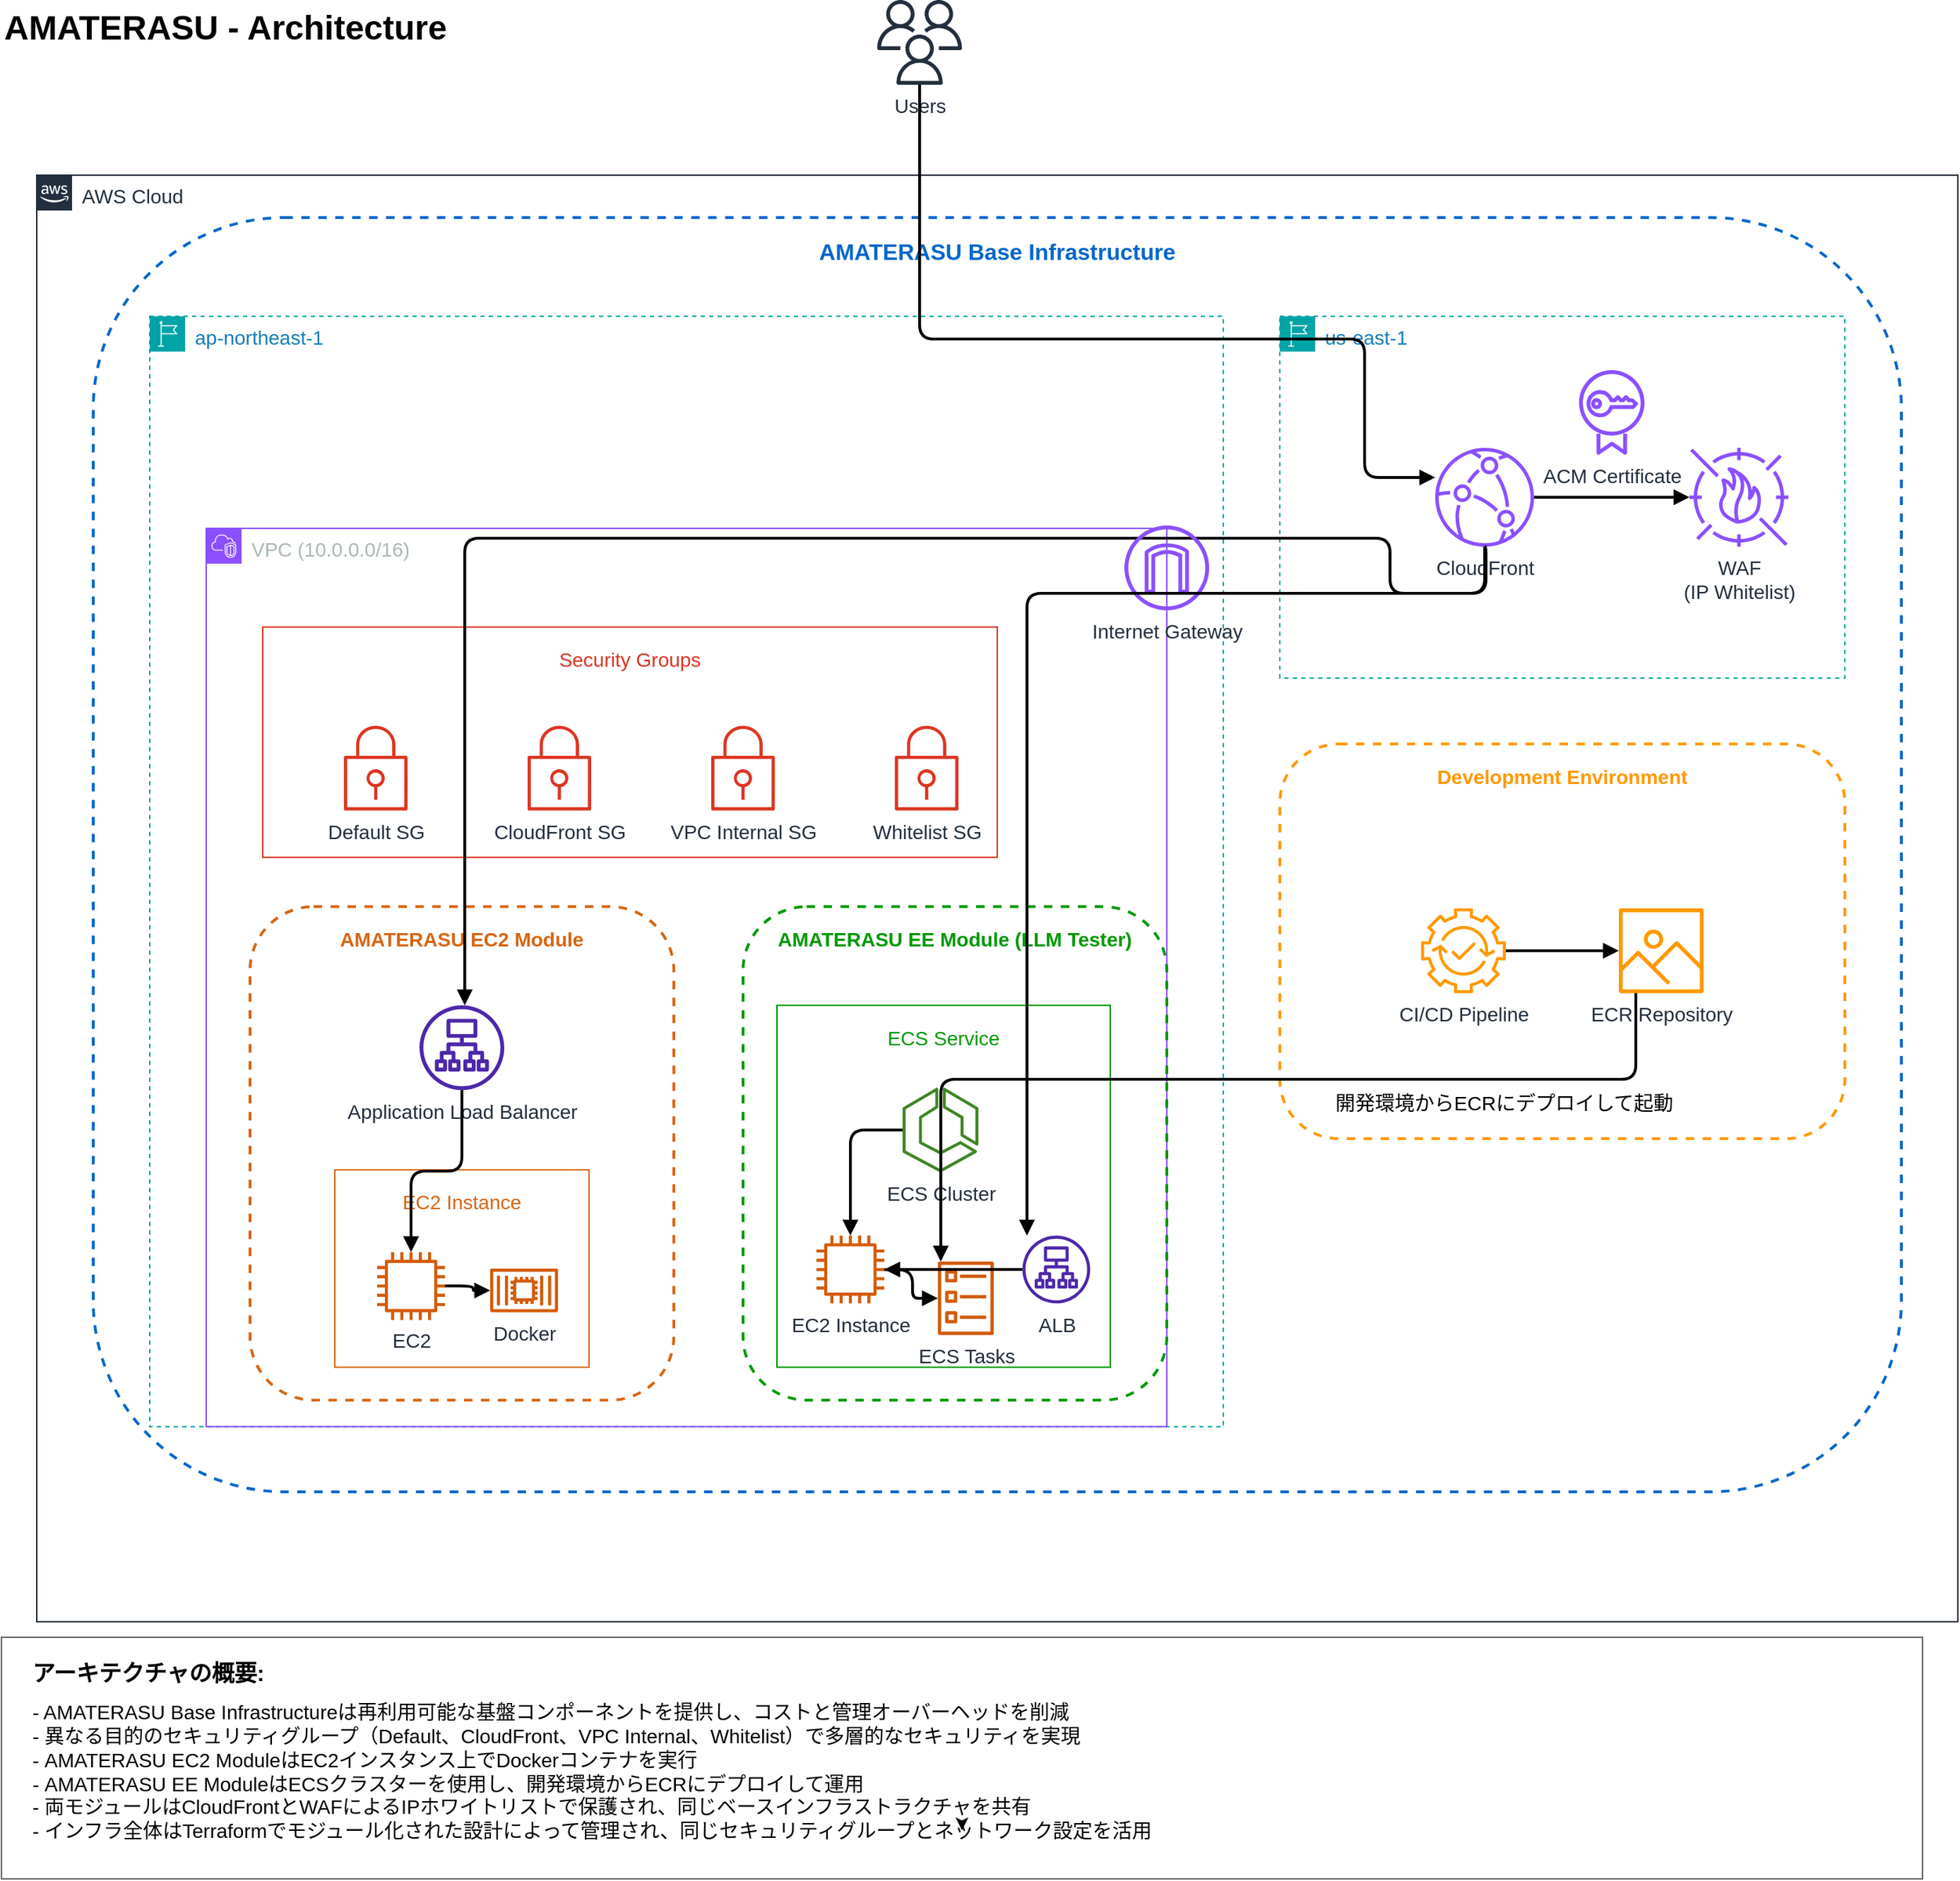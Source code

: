 <mxfile>
    <diagram id="AMATERASU-OpenWebUI-Architecture" name="AMATERASU OpenWebUI Architecture">
        <mxGraphModel dx="324" dy="1219" grid="0" gridSize="10" guides="1" tooltips="1" connect="1" arrows="1" fold="1" page="1" pageScale="1" pageWidth="1169" pageHeight="827" math="0" shadow="0">
            <root>
                <mxCell id="0"/>
                <mxCell id="1" parent="0"/>
                <mxCell id="293" value="" style="group" vertex="1" connectable="0" parent="1">
                    <mxGeometry x="92" y="-105" width="1360" height="1330" as="geometry"/>
                </mxCell>
                <mxCell id="246" value="AMATERASU - Architecture" style="text;html=1;strokeColor=none;fillColor=none;align=left;verticalAlign=middle;whiteSpace=wrap;rounded=0;fontSize=24;fontStyle=1;movable=1;resizable=1;rotatable=1;deletable=1;editable=1;locked=0;connectable=1;" vertex="1" parent="293">
                    <mxGeometry width="560" height="40" as="geometry"/>
                </mxCell>
                <mxCell id="248" value="Users" style="sketch=0;outlineConnect=0;fontColor=#232F3E;gradientColor=none;fillColor=#232F3D;strokeColor=none;dashed=0;verticalLabelPosition=bottom;verticalAlign=top;align=center;html=1;fontSize=14;fontStyle=0;aspect=fixed;pointerEvents=1;shape=mxgraph.aws4.users;movable=1;resizable=1;rotatable=1;deletable=1;editable=1;locked=0;connectable=1;" vertex="1" parent="293">
                    <mxGeometry x="620" width="60" height="60" as="geometry"/>
                </mxCell>
                <mxCell id="249" value="AWS Cloud" style="points=[[0,0],[0.25,0],[0.5,0],[0.75,0],[1,0],[1,0.25],[1,0.5],[1,0.75],[1,1],[0.75,1],[0.5,1],[0.25,1],[0,1],[0,0.75],[0,0.5],[0,0.25]];outlineConnect=0;gradientColor=none;html=1;whiteSpace=wrap;fontSize=14;fontStyle=0;container=1;pointerEvents=0;collapsible=0;recursiveResize=0;shape=mxgraph.aws4.group;grIcon=mxgraph.aws4.group_aws_cloud_alt;strokeColor=#232F3E;fillColor=none;verticalAlign=top;align=left;spacingLeft=30;fontColor=#232F3E;dashed=0;movable=1;resizable=1;rotatable=1;deletable=1;editable=1;locked=0;connectable=1;" vertex="1" parent="293">
                    <mxGeometry x="25" y="124" width="1360" height="1024" as="geometry"/>
                </mxCell>
                <mxCell id="250" value="AMATERASU Base Infrastructure" style="rounded=1;whiteSpace=wrap;html=1;fillColor=none;strokeColor=#0066CC;strokeWidth=2;dashed=1;verticalAlign=top;fontStyle=1;fontSize=16;spacing=10;fontColor=#0066CC;movable=1;resizable=1;rotatable=1;deletable=1;editable=1;locked=0;connectable=1;" vertex="1" parent="249">
                    <mxGeometry x="40" y="30" width="1280" height="902" as="geometry"/>
                </mxCell>
                <mxCell id="251" value="us-east-1" style="points=[[0,0],[0.25,0],[0.5,0],[0.75,0],[1,0],[1,0.25],[1,0.5],[1,0.75],[1,1],[0.75,1],[0.5,1],[0.25,1],[0,1],[0,0.75],[0,0.5],[0,0.25]];outlineConnect=0;gradientColor=none;html=1;whiteSpace=wrap;fontSize=14;fontStyle=0;container=1;pointerEvents=0;collapsible=0;recursiveResize=0;shape=mxgraph.aws4.group;grIcon=mxgraph.aws4.group_region;strokeColor=#00A4A6;fillColor=none;verticalAlign=top;align=left;spacingLeft=30;fontColor=#147EBA;dashed=1;movable=1;resizable=1;rotatable=1;deletable=1;editable=1;locked=0;connectable=1;" vertex="1" parent="250">
                    <mxGeometry x="840" y="69.863" width="400" height="256.164" as="geometry"/>
                </mxCell>
                <mxCell id="252" value="&lt;span style=&quot;background-color: light-dark(#ffffff, var(--ge-dark-color, #121212));&quot;&gt;CloudFront&lt;/span&gt;" style="sketch=0;outlineConnect=0;fontColor=#232F3E;gradientColor=none;fillColor=#8C4FFF;strokeColor=none;dashed=0;verticalLabelPosition=bottom;verticalAlign=top;align=center;html=1;fontSize=14;fontStyle=0;aspect=fixed;pointerEvents=1;shape=mxgraph.aws4.cloudfront;movable=1;resizable=1;rotatable=1;deletable=1;editable=1;locked=0;connectable=1;" vertex="1" parent="251">
                    <mxGeometry x="110" y="93.151" width="70" height="70" as="geometry"/>
                </mxCell>
                <mxCell id="253" value="WAF&#xa;(IP Whitelist)" style="sketch=0;outlineConnect=0;fontColor=#232F3E;gradientColor=none;fillColor=#8C4FFF;strokeColor=none;dashed=0;verticalLabelPosition=bottom;verticalAlign=top;align=center;html=1;fontSize=14;fontStyle=0;aspect=fixed;pointerEvents=1;shape=mxgraph.aws4.waf;movable=1;resizable=1;rotatable=1;deletable=1;editable=1;locked=0;connectable=1;" vertex="1" parent="251">
                    <mxGeometry x="290" y="93.151" width="70" height="70" as="geometry"/>
                </mxCell>
                <mxCell id="255" value="ap-northeast-1" style="points=[[0,0],[0.25,0],[0.5,0],[0.75,0],[1,0],[1,0.25],[1,0.5],[1,0.75],[1,1],[0.75,1],[0.5,1],[0.25,1],[0,1],[0,0.75],[0,0.5],[0,0.25]];outlineConnect=0;gradientColor=none;html=1;whiteSpace=wrap;fontSize=14;fontStyle=0;container=1;pointerEvents=0;collapsible=0;recursiveResize=0;shape=mxgraph.aws4.group;grIcon=mxgraph.aws4.group_region;strokeColor=#00A4A6;fillColor=none;verticalAlign=top;align=left;spacingLeft=30;fontColor=#147EBA;dashed=1;movable=1;resizable=1;rotatable=1;deletable=1;editable=1;locked=0;connectable=1;" vertex="1" parent="250">
                    <mxGeometry x="40" y="69.863" width="760" height="786" as="geometry"/>
                </mxCell>
                <mxCell id="256" value="VPC (10.0.0.0/16)" style="points=[[0,0],[0.25,0],[0.5,0],[0.75,0],[1,0],[1,0.25],[1,0.5],[1,0.75],[1,1],[0.75,1],[0.5,1],[0.25,1],[0,1],[0,0.75],[0,0.5],[0,0.25]];outlineConnect=0;gradientColor=none;html=1;whiteSpace=wrap;fontSize=14;fontStyle=0;container=1;pointerEvents=0;collapsible=0;recursiveResize=0;shape=mxgraph.aws4.group;grIcon=mxgraph.aws4.group_vpc2;strokeColor=#8C4FFF;fillColor=none;verticalAlign=top;align=left;spacingLeft=30;fontColor=#AAB7B8;dashed=0;movable=1;resizable=1;rotatable=1;deletable=1;editable=1;locked=0;connectable=1;" vertex="1" parent="255">
                    <mxGeometry x="40" y="150.13" width="680" height="635.87" as="geometry"/>
                </mxCell>
                <mxCell id="258" value="Security Groups" style="fillColor=none;strokeColor=#DD3522;verticalAlign=top;fontStyle=0;fontColor=#DD3522;whiteSpace=wrap;html=1;fontSize=14;spacing=10;movable=1;resizable=1;rotatable=1;deletable=1;editable=1;locked=0;connectable=1;" vertex="1" parent="256">
                    <mxGeometry x="40" y="69.863" width="520" height="163.014" as="geometry"/>
                </mxCell>
                <mxCell id="259" value="Default SG" style="sketch=0;outlineConnect=0;fontColor=#232F3E;gradientColor=none;fillColor=#DD3522;strokeColor=none;dashed=0;verticalLabelPosition=bottom;verticalAlign=top;align=center;html=1;fontSize=14;fontStyle=0;aspect=fixed;pointerEvents=1;shape=mxgraph.aws4.security_group;movable=1;resizable=1;rotatable=1;deletable=1;editable=1;locked=0;connectable=1;" vertex="1" parent="258">
                    <mxGeometry x="50" y="69.863" width="60" height="60" as="geometry"/>
                </mxCell>
                <mxCell id="260" value="CloudFront SG" style="sketch=0;outlineConnect=0;fontColor=#232F3E;gradientColor=none;fillColor=#DD3522;strokeColor=none;dashed=0;verticalLabelPosition=bottom;verticalAlign=top;align=center;html=1;fontSize=14;fontStyle=0;aspect=fixed;pointerEvents=1;shape=mxgraph.aws4.security_group;movable=1;resizable=1;rotatable=1;deletable=1;editable=1;locked=0;connectable=1;" vertex="1" parent="258">
                    <mxGeometry x="180" y="69.863" width="60" height="60" as="geometry"/>
                </mxCell>
                <mxCell id="261" value="VPC Internal SG" style="sketch=0;outlineConnect=0;fontColor=#232F3E;gradientColor=none;fillColor=#DD3522;strokeColor=none;dashed=0;verticalLabelPosition=bottom;verticalAlign=top;align=center;html=1;fontSize=14;fontStyle=0;aspect=fixed;pointerEvents=1;shape=mxgraph.aws4.security_group;movable=1;resizable=1;rotatable=1;deletable=1;editable=1;locked=0;connectable=1;" vertex="1" parent="258">
                    <mxGeometry x="310" y="69.863" width="60" height="60" as="geometry"/>
                </mxCell>
                <mxCell id="262" value="Whitelist SG" style="sketch=0;outlineConnect=0;fontColor=#232F3E;gradientColor=none;fillColor=#DD3522;strokeColor=none;dashed=0;verticalLabelPosition=bottom;verticalAlign=top;align=center;html=1;fontSize=14;fontStyle=0;aspect=fixed;pointerEvents=1;shape=mxgraph.aws4.security_group;movable=1;resizable=1;rotatable=1;deletable=1;editable=1;locked=0;connectable=1;" vertex="1" parent="258">
                    <mxGeometry x="440" y="69.863" width="60" height="60" as="geometry"/>
                </mxCell>
                <mxCell id="268" value="AMATERASU EE Module (LLM Tester)" style="rounded=1;whiteSpace=wrap;html=1;fillColor=none;strokeColor=#009900;strokeWidth=2;dashed=1;verticalAlign=top;fontStyle=1;fontSize=14;spacing=10;fontColor=#009900;movable=1;resizable=1;rotatable=1;deletable=1;editable=1;locked=0;connectable=1;" vertex="1" parent="256">
                    <mxGeometry x="380" y="267.808" width="300" height="349.315" as="geometry"/>
                </mxCell>
                <mxCell id="269" value="ECS Service" style="fillColor=none;strokeColor=#009900;verticalAlign=top;fontStyle=0;fontColor=#009900;whiteSpace=wrap;html=1;fontSize=14;spacing=10;movable=1;resizable=1;rotatable=1;deletable=1;editable=1;locked=0;connectable=1;" vertex="1" parent="268">
                    <mxGeometry x="24" y="69.86" width="236" height="256.16" as="geometry"/>
                </mxCell>
                <mxCell id="270" value="ECS Cluster" style="sketch=0;outlineConnect=0;fontColor=#232F3E;gradientColor=none;fillColor=#3F8624;strokeColor=none;dashed=0;verticalLabelPosition=bottom;verticalAlign=top;align=center;html=1;fontSize=14;fontStyle=0;aspect=fixed;pointerEvents=1;shape=mxgraph.aws4.ecs;movable=1;resizable=1;rotatable=1;deletable=1;editable=1;locked=0;connectable=1;" vertex="1" parent="269">
                    <mxGeometry x="85.818" y="58.218" width="59.999" height="59.999" as="geometry"/>
                </mxCell>
                <mxCell id="271" value="EC2 Instance" style="sketch=0;outlineConnect=0;fontColor=#232F3E;gradientColor=none;fillColor=#D45B07;strokeColor=none;dashed=0;verticalLabelPosition=bottom;verticalAlign=top;align=center;html=1;fontSize=14;fontStyle=0;aspect=fixed;pointerEvents=1;shape=mxgraph.aws4.instance2;movable=1;resizable=1;rotatable=1;deletable=1;editable=1;locked=0;connectable=1;" vertex="1" parent="269">
                    <mxGeometry x="28.003" y="163.011" width="47.999" height="47.999" as="geometry"/>
                </mxCell>
                <mxCell id="272" value="ALB" style="sketch=0;outlineConnect=0;fontColor=#232F3E;gradientColor=none;fillColor=#4D27AA;strokeColor=none;dashed=0;verticalLabelPosition=bottom;verticalAlign=top;align=center;html=1;fontSize=14;fontStyle=0;aspect=fixed;pointerEvents=1;shape=mxgraph.aws4.application_load_balancer;movable=1;resizable=1;rotatable=1;deletable=1;editable=1;locked=0;connectable=1;" vertex="1" parent="269">
                    <mxGeometry x="173.782" y="163.011" width="47.999" height="47.999" as="geometry"/>
                </mxCell>
                <mxCell id="273" value="ECS Tasks" style="sketch=0;outlineConnect=0;fontColor=#232F3E;gradientColor=none;fillColor=#D45B07;strokeColor=none;dashed=0;verticalLabelPosition=bottom;verticalAlign=top;align=center;html=1;fontSize=14;fontStyle=0;aspect=fixed;pointerEvents=1;shape=mxgraph.aws4.ecs_task;movable=1;resizable=1;rotatable=1;deletable=1;editable=1;locked=0;connectable=1;" vertex="1" parent="269">
                    <mxGeometry x="113.709" y="181.331" width="39.999" height="51.999" as="geometry"/>
                </mxCell>
                <mxCell id="263" value="AMATERASU EC2 Module" style="rounded=1;whiteSpace=wrap;html=1;fillColor=none;strokeColor=#D86613;strokeWidth=2;dashed=1;verticalAlign=top;fontStyle=1;fontSize=14;spacing=10;fontColor=#D86613;movable=1;resizable=1;rotatable=1;deletable=1;editable=1;locked=0;connectable=1;" vertex="1" parent="256">
                    <mxGeometry x="31" y="267.808" width="300" height="349.315" as="geometry"/>
                </mxCell>
                <mxCell id="264" value="Application Load Balancer" style="sketch=0;outlineConnect=0;fontColor=#232F3E;gradientColor=none;fillColor=#4D27AA;strokeColor=none;dashed=0;verticalLabelPosition=bottom;verticalAlign=top;align=center;html=1;fontSize=14;fontStyle=0;aspect=fixed;pointerEvents=1;shape=mxgraph.aws4.application_load_balancer;movable=1;resizable=1;rotatable=1;deletable=1;editable=1;locked=0;connectable=1;" vertex="1" parent="263">
                    <mxGeometry x="120" y="69.863" width="60" height="60" as="geometry"/>
                </mxCell>
                <mxCell id="265" value="EC2 Instance" style="fillColor=none;strokeColor=#D86613;verticalAlign=top;fontStyle=0;fontColor=#D86613;whiteSpace=wrap;html=1;fontSize=14;spacing=10;movable=1;resizable=1;rotatable=1;deletable=1;editable=1;locked=0;connectable=1;" vertex="1" parent="263">
                    <mxGeometry x="60" y="186.301" width="180" height="139.726" as="geometry"/>
                </mxCell>
                <mxCell id="266" value="EC2" style="sketch=0;outlineConnect=0;fontColor=#232F3E;gradientColor=none;fillColor=#D45B07;strokeColor=none;dashed=0;verticalLabelPosition=bottom;verticalAlign=top;align=center;html=1;fontSize=14;fontStyle=0;aspect=fixed;pointerEvents=1;shape=mxgraph.aws4.instance2;movable=1;resizable=1;rotatable=1;deletable=1;editable=1;locked=0;connectable=1;" vertex="1" parent="265">
                    <mxGeometry x="30" y="58.219" width="48" height="48" as="geometry"/>
                </mxCell>
                <mxCell id="267" value="Docker" style="sketch=0;outlineConnect=0;fontColor=#232F3E;gradientColor=none;fillColor=#D45B07;strokeColor=none;dashed=0;verticalLabelPosition=bottom;verticalAlign=top;align=center;html=1;fontSize=14;fontStyle=0;aspect=fixed;pointerEvents=1;shape=mxgraph.aws4.container_2;movable=1;resizable=1;rotatable=1;deletable=1;editable=1;locked=0;connectable=1;" vertex="1" parent="265">
                    <mxGeometry x="110" y="69.863" width="48" height="31" as="geometry"/>
                </mxCell>
                <mxCell id="282" style="rounded=1;orthogonalLoop=1;jettySize=auto;html=1;edgeStyle=orthogonalEdgeStyle;strokeWidth=2;endArrow=block;endFill=1;fontSize=12;movable=1;resizable=1;rotatable=1;deletable=1;editable=1;locked=0;connectable=1;" edge="1" parent="265" source="266" target="267">
                    <mxGeometry relative="1" as="geometry"/>
                </mxCell>
                <mxCell id="281" style="rounded=1;orthogonalLoop=1;jettySize=auto;html=1;edgeStyle=orthogonalEdgeStyle;strokeWidth=2;endArrow=block;endFill=1;fontSize=12;movable=1;resizable=1;rotatable=1;deletable=1;editable=1;locked=0;connectable=1;" edge="1" parent="263" source="264" target="266">
                    <mxGeometry relative="1" as="geometry"/>
                </mxCell>
                <mxCell id="274" value="Development Environment" style="rounded=1;whiteSpace=wrap;html=1;fillColor=none;strokeColor=#FF9900;strokeWidth=2;dashed=1;verticalAlign=top;fontStyle=1;fontSize=14;spacing=10;fontColor=#FF9900;movable=1;resizable=1;rotatable=1;deletable=1;editable=1;locked=0;connectable=1;" vertex="1" parent="250">
                    <mxGeometry x="840" y="372.603" width="400" height="279.452" as="geometry"/>
                </mxCell>
                <mxCell id="275" value="CI/CD Pipeline" style="sketch=0;outlineConnect=0;fontColor=#232F3E;gradientColor=none;fillColor=#FF9900;strokeColor=none;dashed=0;verticalLabelPosition=bottom;verticalAlign=top;align=center;html=1;fontSize=14;fontStyle=0;aspect=fixed;pointerEvents=1;shape=mxgraph.aws4.devops_guru;movable=1;resizable=1;rotatable=1;deletable=1;editable=1;locked=0;connectable=1;" vertex="1" parent="274">
                    <mxGeometry x="100" y="116.438" width="60" height="60" as="geometry"/>
                </mxCell>
                <mxCell id="276" value="ECR Repository" style="sketch=0;outlineConnect=0;fontColor=#232F3E;gradientColor=none;fillColor=#FF9900;strokeColor=none;dashed=0;verticalLabelPosition=bottom;verticalAlign=top;align=center;html=1;fontSize=14;fontStyle=0;aspect=fixed;pointerEvents=1;shape=mxgraph.aws4.container_registry_image;movable=1;resizable=1;rotatable=1;deletable=1;editable=1;locked=0;connectable=1;" vertex="1" parent="274">
                    <mxGeometry x="240" y="116.438" width="60" height="60" as="geometry"/>
                </mxCell>
                <mxCell id="288" value="開発環境からECRにデプロイして起動" style="text;html=1;strokeColor=none;fillColor=none;align=center;verticalAlign=middle;whiteSpace=wrap;rounded=0;fontSize=14;movable=1;resizable=1;rotatable=1;deletable=1;editable=1;locked=0;connectable=1;" vertex="1" parent="274">
                    <mxGeometry x="29" y="239.397" width="260" height="30" as="geometry"/>
                </mxCell>
                <mxCell id="254" value="ACM Certificate" style="sketch=0;outlineConnect=0;fontColor=#232F3E;gradientColor=none;fillColor=#8C4FFF;strokeColor=none;dashed=0;verticalLabelPosition=bottom;verticalAlign=top;align=center;html=1;fontSize=14;fontStyle=0;aspect=fixed;pointerEvents=1;shape=mxgraph.aws4.certificate_manager;movable=1;resizable=1;rotatable=1;deletable=1;editable=1;locked=0;connectable=1;" vertex="1" parent="250">
                    <mxGeometry x="1045" y="107.996" width="60" height="60" as="geometry"/>
                </mxCell>
                <mxCell id="279" style="rounded=1;orthogonalLoop=1;jettySize=auto;html=1;edgeStyle=orthogonalEdgeStyle;strokeWidth=2;endArrow=block;endFill=1;exitX=0.5;exitY=1;exitDx=0;exitDy=0;fontSize=12;movable=1;resizable=1;rotatable=1;deletable=1;editable=1;locked=0;connectable=1;" edge="1" parent="250" source="252" target="264">
                    <mxGeometry relative="1" as="geometry">
                        <Array as="points">
                            <mxPoint x="985" y="266"/>
                            <mxPoint x="918" y="266"/>
                            <mxPoint x="918" y="227"/>
                            <mxPoint x="263" y="227"/>
                        </Array>
                    </mxGeometry>
                </mxCell>
                <mxCell id="257" value="Internet Gateway" style="sketch=0;outlineConnect=0;fontColor=#232F3E;gradientColor=none;fillColor=#8C4FFF;strokeColor=none;dashed=0;verticalLabelPosition=bottom;verticalAlign=top;align=center;html=1;fontSize=14;fontStyle=0;aspect=fixed;pointerEvents=1;shape=mxgraph.aws4.internet_gateway;movable=1;resizable=1;rotatable=1;deletable=1;editable=1;locked=0;connectable=1;" vertex="1" parent="250">
                    <mxGeometry x="730" y="217.996" width="60" height="60" as="geometry"/>
                </mxCell>
                <mxCell id="277" style="rounded=1;orthogonalLoop=1;jettySize=auto;html=1;edgeStyle=orthogonalEdgeStyle;strokeWidth=2;endArrow=block;endFill=1;fontSize=12;movable=1;resizable=1;rotatable=1;deletable=1;editable=1;locked=0;connectable=1;" edge="1" parent="293" source="248" target="252">
                    <mxGeometry relative="1" as="geometry">
                        <Array as="points">
                            <mxPoint x="650" y="240"/>
                            <mxPoint x="965" y="240"/>
                            <mxPoint x="965" y="338"/>
                        </Array>
                    </mxGeometry>
                </mxCell>
                <mxCell id="278" style="rounded=1;orthogonalLoop=1;jettySize=auto;html=1;edgeStyle=orthogonalEdgeStyle;strokeWidth=2;endArrow=block;endFill=1;fontSize=12;movable=1;resizable=1;rotatable=1;deletable=1;editable=1;locked=0;connectable=1;" edge="1" parent="293" source="252" target="253">
                    <mxGeometry relative="1" as="geometry"/>
                </mxCell>
                <mxCell id="280" style="rounded=1;orthogonalLoop=1;jettySize=auto;html=1;edgeStyle=orthogonalEdgeStyle;strokeWidth=2;endArrow=block;endFill=1;exitX=0.5;exitY=1;exitDx=0;exitDy=0;fontSize=12;movable=1;resizable=1;rotatable=1;deletable=1;editable=1;locked=0;connectable=1;" edge="1" parent="293" source="252" target="272">
                    <mxGeometry relative="1" as="geometry">
                        <Array as="points">
                            <mxPoint x="1051" y="387"/>
                            <mxPoint x="1051" y="420"/>
                            <mxPoint x="726" y="420"/>
                        </Array>
                    </mxGeometry>
                </mxCell>
                <mxCell id="283" style="rounded=1;orthogonalLoop=1;jettySize=auto;html=1;edgeStyle=orthogonalEdgeStyle;strokeWidth=2;endArrow=block;endFill=1;fontSize=12;movable=1;resizable=1;rotatable=1;deletable=1;editable=1;locked=0;connectable=1;" edge="1" parent="293" source="272" target="271">
                    <mxGeometry relative="1" as="geometry"/>
                </mxCell>
                <mxCell id="284" style="rounded=1;orthogonalLoop=1;jettySize=auto;html=1;edgeStyle=orthogonalEdgeStyle;strokeWidth=2;endArrow=block;endFill=1;fontSize=12;movable=1;resizable=1;rotatable=1;deletable=1;editable=1;locked=0;connectable=1;" edge="1" parent="293" source="271" target="273">
                    <mxGeometry relative="1" as="geometry"/>
                </mxCell>
                <mxCell id="285" style="rounded=1;orthogonalLoop=1;jettySize=auto;html=1;edgeStyle=orthogonalEdgeStyle;strokeWidth=2;endArrow=block;endFill=1;fontSize=12;movable=1;resizable=1;rotatable=1;deletable=1;editable=1;locked=0;connectable=1;" edge="1" parent="293" source="270" target="271">
                    <mxGeometry relative="1" as="geometry"/>
                </mxCell>
                <mxCell id="286" style="rounded=1;orthogonalLoop=1;jettySize=auto;html=1;edgeStyle=orthogonalEdgeStyle;strokeWidth=2;endArrow=block;endFill=1;fontSize=12;movable=1;resizable=1;rotatable=1;deletable=1;editable=1;locked=0;connectable=1;" edge="1" parent="293" source="275" target="276">
                    <mxGeometry relative="1" as="geometry"/>
                </mxCell>
                <mxCell id="287" style="rounded=1;orthogonalLoop=1;jettySize=auto;html=1;edgeStyle=orthogonalEdgeStyle;strokeWidth=2;endArrow=block;endFill=1;fontSize=12;movable=1;resizable=1;rotatable=1;deletable=1;editable=1;locked=0;connectable=1;" edge="1" parent="293" source="276" target="273">
                    <mxGeometry relative="1" as="geometry">
                        <Array as="points">
                            <mxPoint x="1157" y="764"/>
                            <mxPoint x="665" y="764"/>
                        </Array>
                    </mxGeometry>
                </mxCell>
                <mxCell id="289" value="" style="rounded=0;whiteSpace=wrap;html=1;fillColor=none;strokeColor=#666666;fontSize=12;movable=1;resizable=1;rotatable=1;deletable=1;editable=1;locked=0;connectable=1;" vertex="1" parent="293">
                    <mxGeometry y="1159" width="1360" height="171" as="geometry"/>
                </mxCell>
                <mxCell id="290" value="アーキテクチャの概要:" style="text;html=1;strokeColor=none;fillColor=none;align=left;verticalAlign=middle;whiteSpace=wrap;rounded=0;fontSize=16;fontStyle=1;movable=1;resizable=1;rotatable=1;deletable=1;editable=1;locked=0;connectable=1;" vertex="1" parent="293">
                    <mxGeometry x="20" y="1169" width="180" height="30" as="geometry"/>
                </mxCell>
                <mxCell id="298" style="edgeStyle=none;html=1;" edge="1" parent="293" source="291">
                    <mxGeometry relative="1" as="geometry">
                        <mxPoint x="680" y="1295.588" as="targetPoint"/>
                    </mxGeometry>
                </mxCell>
                <mxCell id="291" value="- AMATERASU Base Infrastructureは再利用可能な基盤コンポーネントを提供し、コストと管理オーバーヘッドを削減&lt;br&gt;- 異なる目的のセキュリティグループ（Default、CloudFront、VPC Internal、Whitelist）で多層的なセキュリティを実現&lt;br&gt;- AMATERASU EC2 ModuleはEC2インスタンス上でDockerコンテナを実行&lt;br&gt;- AMATERASU EE ModuleはECSクラスターを使用し、開発環境からECRにデプロイして運用&lt;br&gt;- 両モジュールはCloudFrontとWAFによるIPホワイトリストで保護され、同じベースインフラストラクチャを共有&lt;br&gt;- インフラ全体はTerraformでモジュール化された設計によって管理され、同じセキュリティグループとネットワーク設定を活用" style="text;html=1;strokeColor=none;fillColor=none;align=left;verticalAlign=middle;whiteSpace=wrap;rounded=0;fontSize=14;movable=1;resizable=1;rotatable=1;deletable=1;editable=1;locked=0;connectable=1;" vertex="1" parent="293">
                    <mxGeometry x="20" y="1219" width="1320" height="70" as="geometry"/>
                </mxCell>
            </root>
        </mxGraphModel>
    </diagram>
</mxfile>
